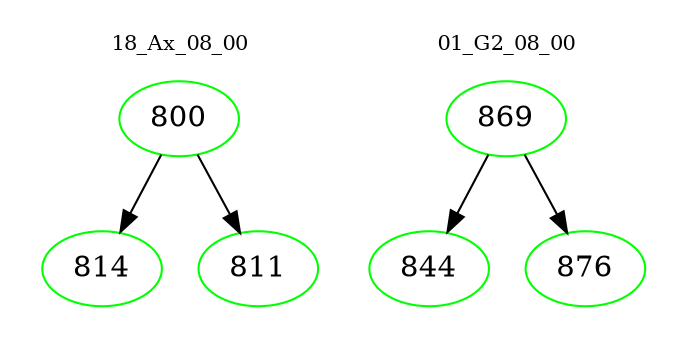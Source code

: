digraph{
subgraph cluster_0 {
color = white
label = "18_Ax_08_00";
fontsize=10;
T0_800 [label="800", color="green"]
T0_800 -> T0_814 [color="black"]
T0_814 [label="814", color="green"]
T0_800 -> T0_811 [color="black"]
T0_811 [label="811", color="green"]
}
subgraph cluster_1 {
color = white
label = "01_G2_08_00";
fontsize=10;
T1_869 [label="869", color="green"]
T1_869 -> T1_844 [color="black"]
T1_844 [label="844", color="green"]
T1_869 -> T1_876 [color="black"]
T1_876 [label="876", color="green"]
}
}
